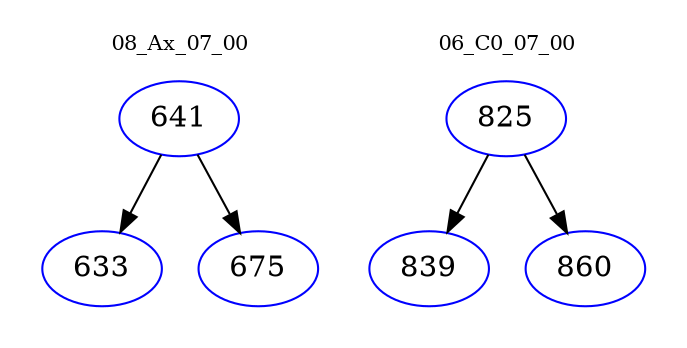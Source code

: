 digraph{
subgraph cluster_0 {
color = white
label = "08_Ax_07_00";
fontsize=10;
T0_641 [label="641", color="blue"]
T0_641 -> T0_633 [color="black"]
T0_633 [label="633", color="blue"]
T0_641 -> T0_675 [color="black"]
T0_675 [label="675", color="blue"]
}
subgraph cluster_1 {
color = white
label = "06_C0_07_00";
fontsize=10;
T1_825 [label="825", color="blue"]
T1_825 -> T1_839 [color="black"]
T1_839 [label="839", color="blue"]
T1_825 -> T1_860 [color="black"]
T1_860 [label="860", color="blue"]
}
}
